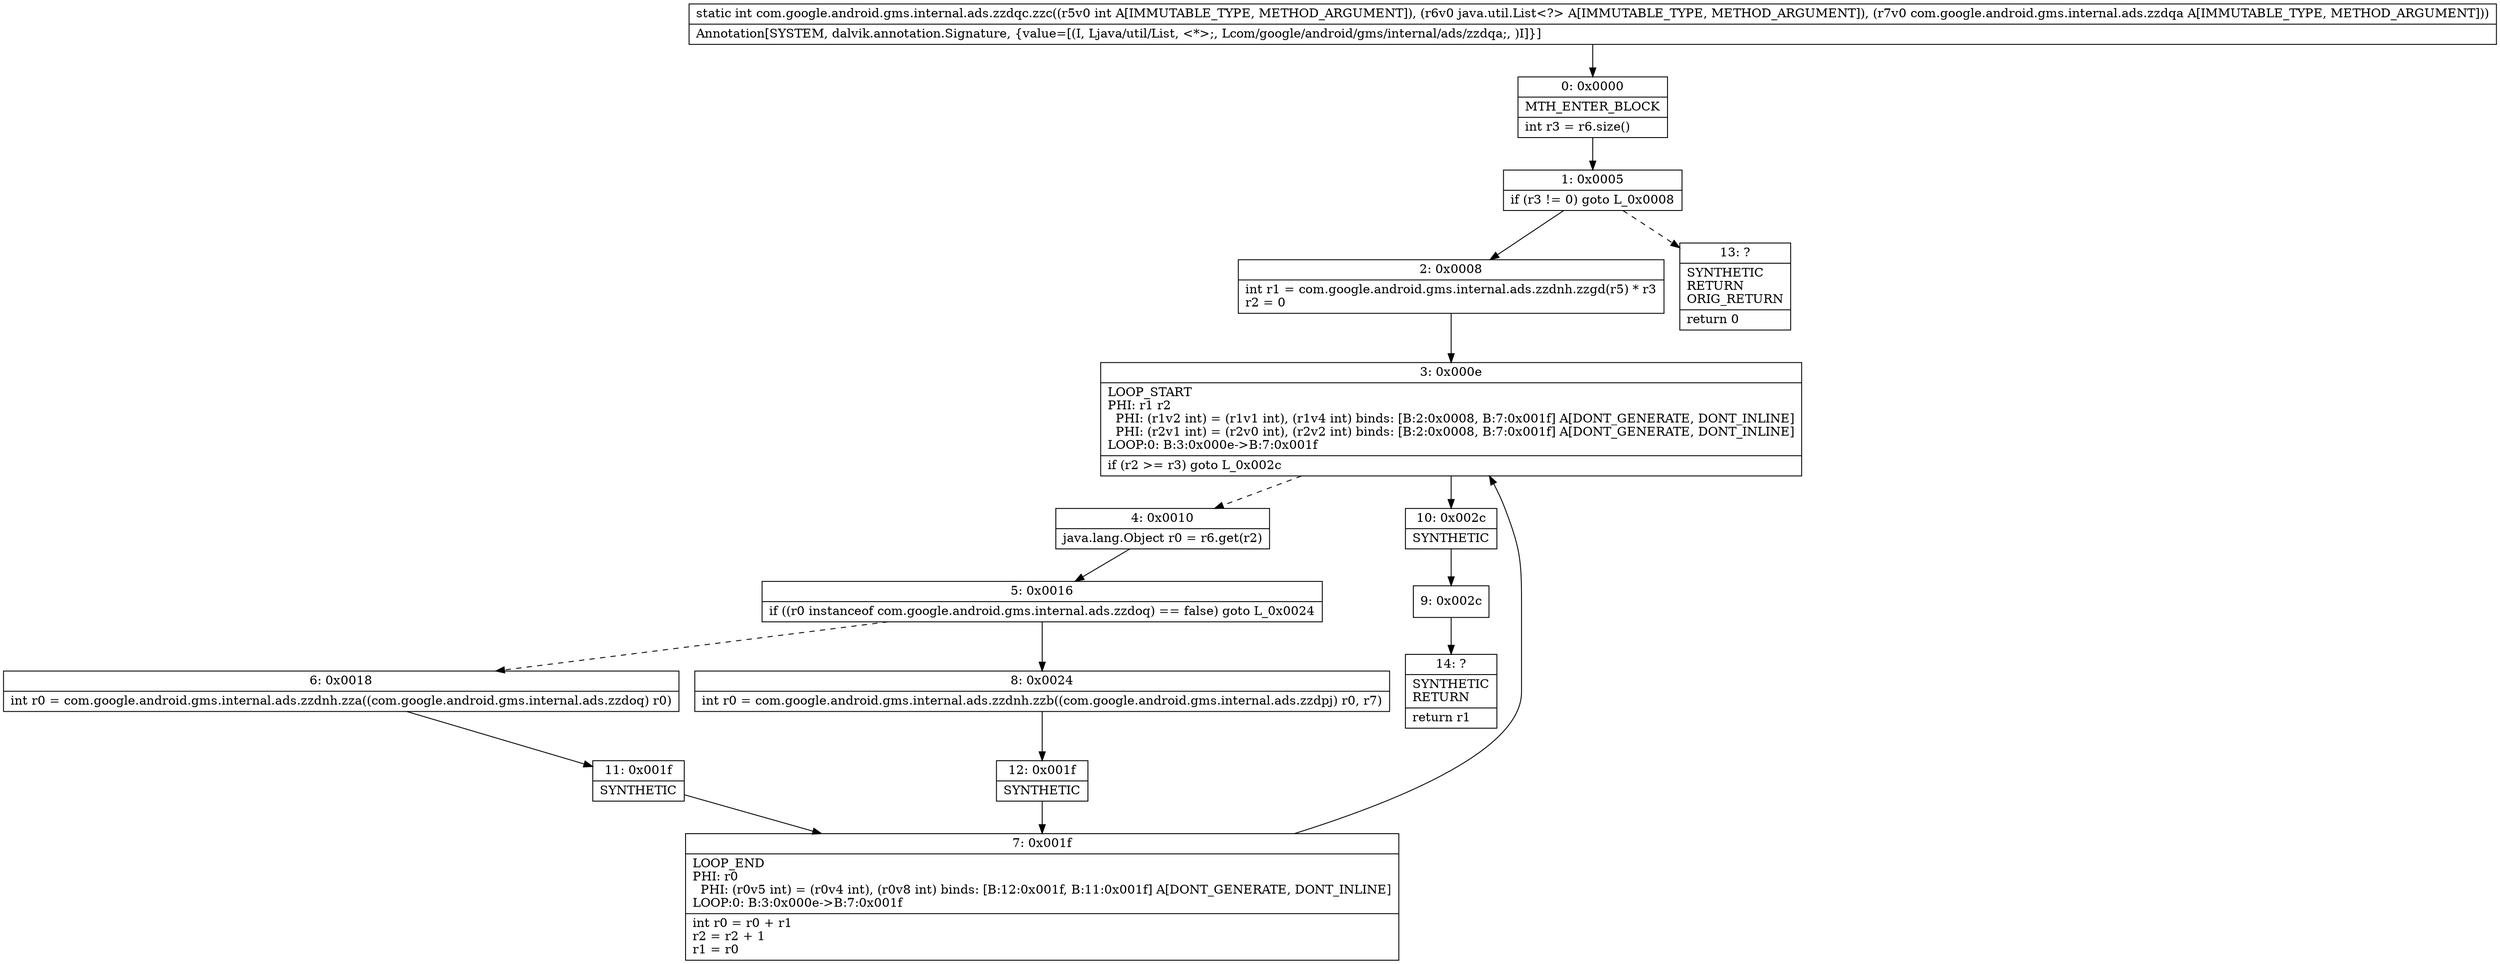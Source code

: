 digraph "CFG forcom.google.android.gms.internal.ads.zzdqc.zzc(ILjava\/util\/List;Lcom\/google\/android\/gms\/internal\/ads\/zzdqa;)I" {
Node_0 [shape=record,label="{0\:\ 0x0000|MTH_ENTER_BLOCK\l|int r3 = r6.size()\l}"];
Node_1 [shape=record,label="{1\:\ 0x0005|if (r3 != 0) goto L_0x0008\l}"];
Node_2 [shape=record,label="{2\:\ 0x0008|int r1 = com.google.android.gms.internal.ads.zzdnh.zzgd(r5) * r3\lr2 = 0\l}"];
Node_3 [shape=record,label="{3\:\ 0x000e|LOOP_START\lPHI: r1 r2 \l  PHI: (r1v2 int) = (r1v1 int), (r1v4 int) binds: [B:2:0x0008, B:7:0x001f] A[DONT_GENERATE, DONT_INLINE]\l  PHI: (r2v1 int) = (r2v0 int), (r2v2 int) binds: [B:2:0x0008, B:7:0x001f] A[DONT_GENERATE, DONT_INLINE]\lLOOP:0: B:3:0x000e\-\>B:7:0x001f\l|if (r2 \>= r3) goto L_0x002c\l}"];
Node_4 [shape=record,label="{4\:\ 0x0010|java.lang.Object r0 = r6.get(r2)\l}"];
Node_5 [shape=record,label="{5\:\ 0x0016|if ((r0 instanceof com.google.android.gms.internal.ads.zzdoq) == false) goto L_0x0024\l}"];
Node_6 [shape=record,label="{6\:\ 0x0018|int r0 = com.google.android.gms.internal.ads.zzdnh.zza((com.google.android.gms.internal.ads.zzdoq) r0)\l}"];
Node_7 [shape=record,label="{7\:\ 0x001f|LOOP_END\lPHI: r0 \l  PHI: (r0v5 int) = (r0v4 int), (r0v8 int) binds: [B:12:0x001f, B:11:0x001f] A[DONT_GENERATE, DONT_INLINE]\lLOOP:0: B:3:0x000e\-\>B:7:0x001f\l|int r0 = r0 + r1\lr2 = r2 + 1\lr1 = r0\l}"];
Node_8 [shape=record,label="{8\:\ 0x0024|int r0 = com.google.android.gms.internal.ads.zzdnh.zzb((com.google.android.gms.internal.ads.zzdpj) r0, r7)\l}"];
Node_9 [shape=record,label="{9\:\ 0x002c}"];
Node_10 [shape=record,label="{10\:\ 0x002c|SYNTHETIC\l}"];
Node_11 [shape=record,label="{11\:\ 0x001f|SYNTHETIC\l}"];
Node_12 [shape=record,label="{12\:\ 0x001f|SYNTHETIC\l}"];
Node_13 [shape=record,label="{13\:\ ?|SYNTHETIC\lRETURN\lORIG_RETURN\l|return 0\l}"];
Node_14 [shape=record,label="{14\:\ ?|SYNTHETIC\lRETURN\l|return r1\l}"];
MethodNode[shape=record,label="{static int com.google.android.gms.internal.ads.zzdqc.zzc((r5v0 int A[IMMUTABLE_TYPE, METHOD_ARGUMENT]), (r6v0 java.util.List\<?\> A[IMMUTABLE_TYPE, METHOD_ARGUMENT]), (r7v0 com.google.android.gms.internal.ads.zzdqa A[IMMUTABLE_TYPE, METHOD_ARGUMENT]))  | Annotation[SYSTEM, dalvik.annotation.Signature, \{value=[(I, Ljava\/util\/List, \<*\>;, Lcom\/google\/android\/gms\/internal\/ads\/zzdqa;, )I]\}]\l}"];
MethodNode -> Node_0;
Node_0 -> Node_1;
Node_1 -> Node_2;
Node_1 -> Node_13[style=dashed];
Node_2 -> Node_3;
Node_3 -> Node_4[style=dashed];
Node_3 -> Node_10;
Node_4 -> Node_5;
Node_5 -> Node_6[style=dashed];
Node_5 -> Node_8;
Node_6 -> Node_11;
Node_7 -> Node_3;
Node_8 -> Node_12;
Node_9 -> Node_14;
Node_10 -> Node_9;
Node_11 -> Node_7;
Node_12 -> Node_7;
}

